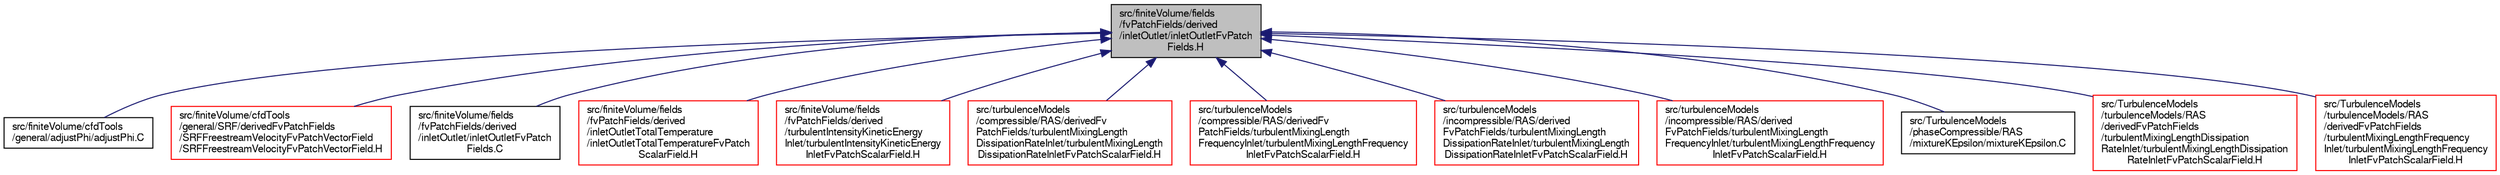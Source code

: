 digraph "src/finiteVolume/fields/fvPatchFields/derived/inletOutlet/inletOutletFvPatchFields.H"
{
  bgcolor="transparent";
  edge [fontname="FreeSans",fontsize="10",labelfontname="FreeSans",labelfontsize="10"];
  node [fontname="FreeSans",fontsize="10",shape=record];
  Node189 [label="src/finiteVolume/fields\l/fvPatchFields/derived\l/inletOutlet/inletOutletFvPatch\lFields.H",height=0.2,width=0.4,color="black", fillcolor="grey75", style="filled", fontcolor="black"];
  Node189 -> Node190 [dir="back",color="midnightblue",fontsize="10",style="solid",fontname="FreeSans"];
  Node190 [label="src/finiteVolume/cfdTools\l/general/adjustPhi/adjustPhi.C",height=0.2,width=0.4,color="black",URL="$a01202.html"];
  Node189 -> Node191 [dir="back",color="midnightblue",fontsize="10",style="solid",fontname="FreeSans"];
  Node191 [label="src/finiteVolume/cfdTools\l/general/SRF/derivedFvPatchFields\l/SRFFreestreamVelocityFvPatchVectorField\l/SRFFreestreamVelocityFvPatchVectorField.H",height=0.2,width=0.4,color="red",URL="$a01358.html"];
  Node189 -> Node193 [dir="back",color="midnightblue",fontsize="10",style="solid",fontname="FreeSans"];
  Node193 [label="src/finiteVolume/fields\l/fvPatchFields/derived\l/inletOutlet/inletOutletFvPatch\lFields.C",height=0.2,width=0.4,color="black",URL="$a01988.html"];
  Node189 -> Node194 [dir="back",color="midnightblue",fontsize="10",style="solid",fontname="FreeSans"];
  Node194 [label="src/finiteVolume/fields\l/fvPatchFields/derived\l/inletOutletTotalTemperature\l/inletOutletTotalTemperatureFvPatch\lScalarField.H",height=0.2,width=0.4,color="red",URL="$a02000.html"];
  Node189 -> Node196 [dir="back",color="midnightblue",fontsize="10",style="solid",fontname="FreeSans"];
  Node196 [label="src/finiteVolume/fields\l/fvPatchFields/derived\l/turbulentIntensityKineticEnergy\lInlet/turbulentIntensityKineticEnergy\lInletFvPatchScalarField.H",height=0.2,width=0.4,color="red",URL="$a02330.html"];
  Node189 -> Node198 [dir="back",color="midnightblue",fontsize="10",style="solid",fontname="FreeSans"];
  Node198 [label="src/turbulenceModels\l/compressible/RAS/derivedFv\lPatchFields/turbulentMixingLength\lDissipationRateInlet/turbulentMixingLength\lDissipationRateInletFvPatchScalarField.H",height=0.2,width=0.4,color="red",URL="$a39938.html"];
  Node189 -> Node200 [dir="back",color="midnightblue",fontsize="10",style="solid",fontname="FreeSans"];
  Node200 [label="src/turbulenceModels\l/compressible/RAS/derivedFv\lPatchFields/turbulentMixingLength\lFrequencyInlet/turbulentMixingLengthFrequency\lInletFvPatchScalarField.H",height=0.2,width=0.4,color="red",URL="$a39956.html"];
  Node189 -> Node202 [dir="back",color="midnightblue",fontsize="10",style="solid",fontname="FreeSans"];
  Node202 [label="src/turbulenceModels\l/incompressible/RAS/derived\lFvPatchFields/turbulentMixingLength\lDissipationRateInlet/turbulentMixingLength\lDissipationRateInletFvPatchScalarField.H",height=0.2,width=0.4,color="red",URL="$a39941.html"];
  Node189 -> Node204 [dir="back",color="midnightblue",fontsize="10",style="solid",fontname="FreeSans"];
  Node204 [label="src/turbulenceModels\l/incompressible/RAS/derived\lFvPatchFields/turbulentMixingLength\lFrequencyInlet/turbulentMixingLengthFrequency\lInletFvPatchScalarField.H",height=0.2,width=0.4,color="red",URL="$a39959.html"];
  Node189 -> Node206 [dir="back",color="midnightblue",fontsize="10",style="solid",fontname="FreeSans"];
  Node206 [label="src/TurbulenceModels\l/phaseCompressible/RAS\l/mixtureKEpsilon/mixtureKEpsilon.C",height=0.2,width=0.4,color="black",URL="$a17753.html"];
  Node189 -> Node207 [dir="back",color="midnightblue",fontsize="10",style="solid",fontname="FreeSans"];
  Node207 [label="src/TurbulenceModels\l/turbulenceModels/RAS\l/derivedFvPatchFields\l/turbulentMixingLengthDissipation\lRateInlet/turbulentMixingLengthDissipation\lRateInletFvPatchScalarField.H",height=0.2,width=0.4,color="red",URL="$a39944.html"];
  Node189 -> Node209 [dir="back",color="midnightblue",fontsize="10",style="solid",fontname="FreeSans"];
  Node209 [label="src/TurbulenceModels\l/turbulenceModels/RAS\l/derivedFvPatchFields\l/turbulentMixingLengthFrequency\lInlet/turbulentMixingLengthFrequency\lInletFvPatchScalarField.H",height=0.2,width=0.4,color="red",URL="$a39962.html"];
}
